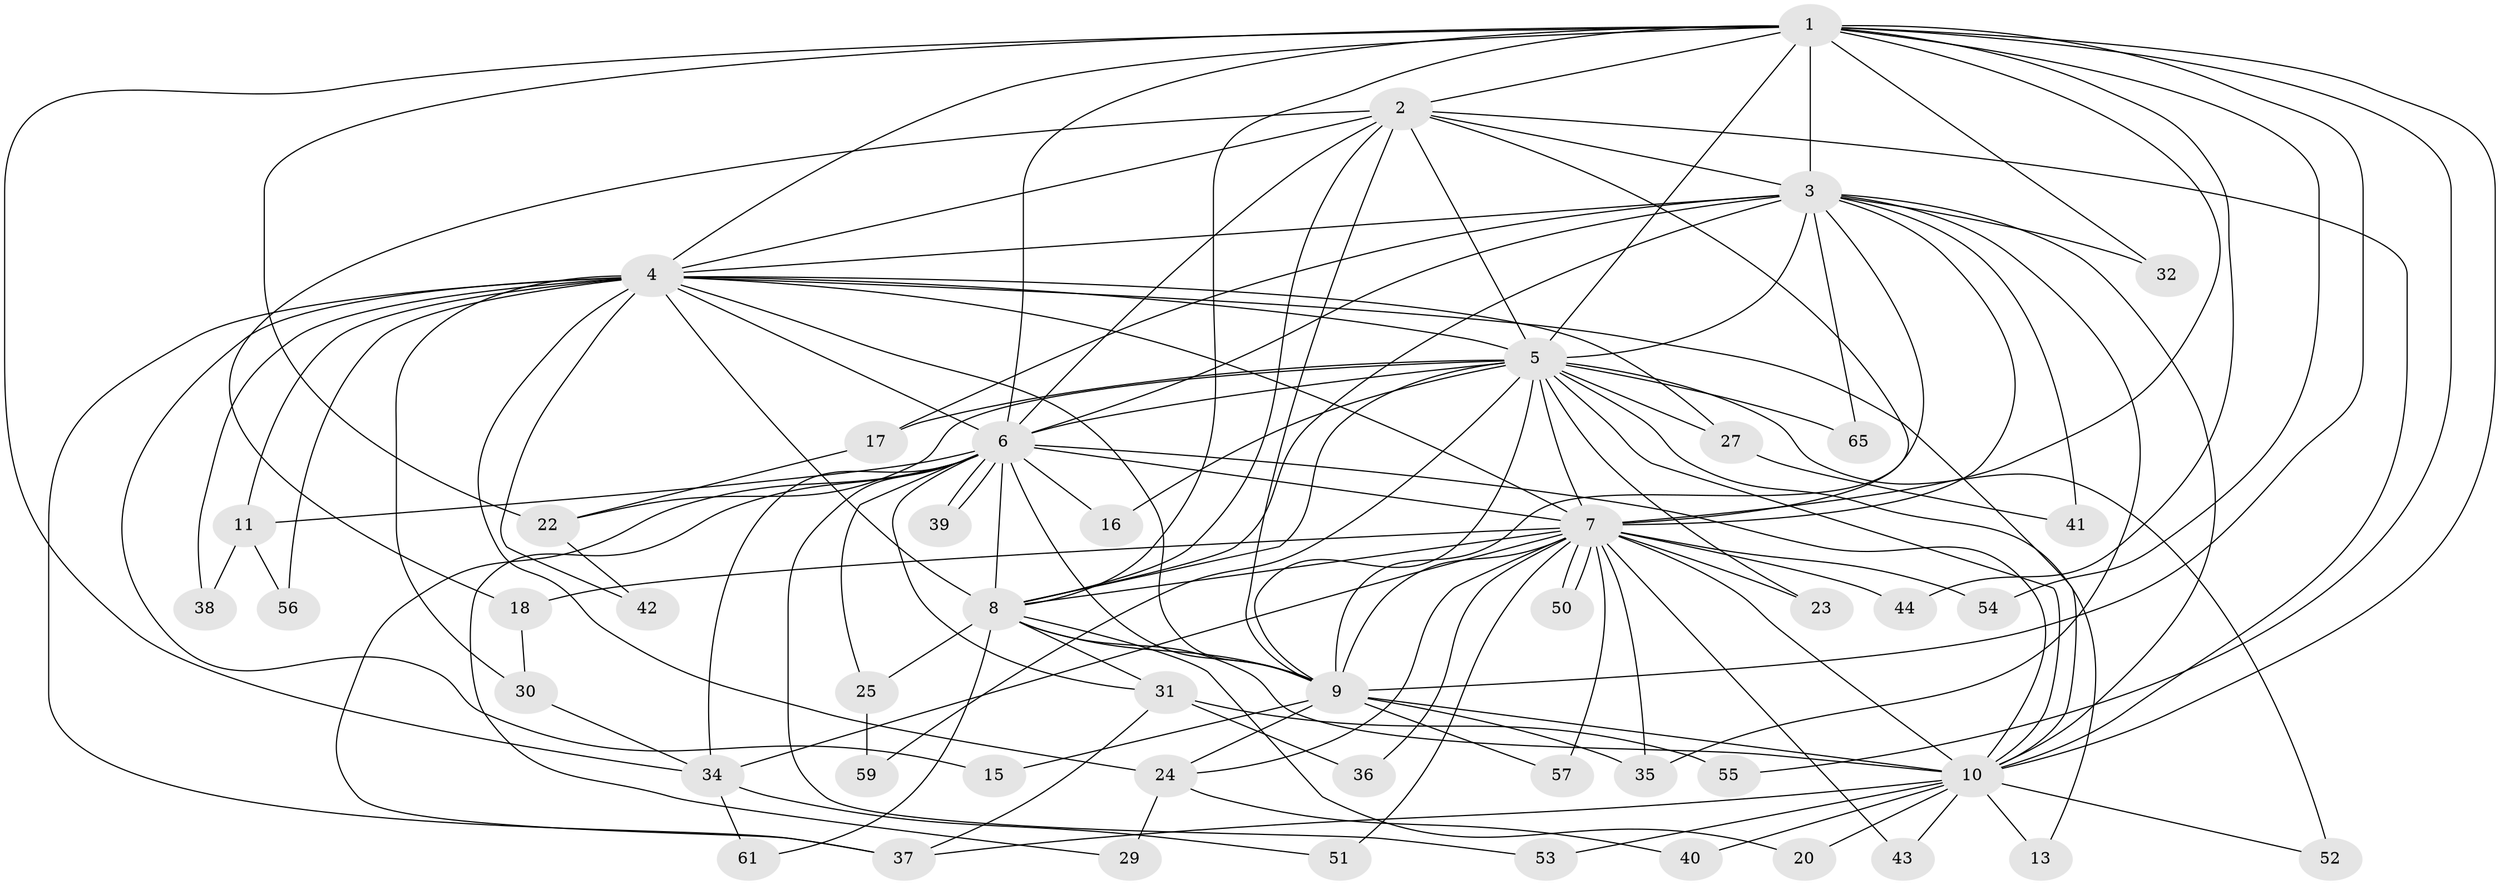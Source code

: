 // Generated by graph-tools (version 1.1) at 2025/51/02/27/25 19:51:46]
// undirected, 48 vertices, 128 edges
graph export_dot {
graph [start="1"]
  node [color=gray90,style=filled];
  1 [super="+62"];
  2 [super="+48"];
  3 [super="+12"];
  4 [super="+19"];
  5 [super="+63"];
  6 [super="+21"];
  7 [super="+14"];
  8 [super="+49"];
  9 [super="+45"];
  10 [super="+28"];
  11;
  13;
  15 [super="+60"];
  16;
  17;
  18 [super="+47"];
  20;
  22 [super="+64"];
  23;
  24 [super="+26"];
  25;
  27 [super="+33"];
  29;
  30;
  31 [super="+58"];
  32;
  34 [super="+66"];
  35;
  36;
  37 [super="+46"];
  38;
  39;
  40;
  41;
  42;
  43;
  44;
  50;
  51;
  52;
  53;
  54;
  55;
  56;
  57;
  59;
  61;
  65;
  1 -- 2;
  1 -- 3 [weight=2];
  1 -- 4;
  1 -- 5 [weight=2];
  1 -- 6;
  1 -- 7;
  1 -- 8;
  1 -- 9;
  1 -- 10;
  1 -- 32;
  1 -- 44;
  1 -- 54;
  1 -- 55;
  1 -- 34;
  1 -- 22;
  2 -- 3;
  2 -- 4;
  2 -- 5;
  2 -- 6;
  2 -- 7;
  2 -- 8;
  2 -- 9;
  2 -- 10 [weight=2];
  2 -- 18;
  3 -- 4 [weight=2];
  3 -- 5;
  3 -- 6;
  3 -- 7;
  3 -- 8;
  3 -- 9;
  3 -- 10;
  3 -- 17;
  3 -- 32;
  3 -- 35;
  3 -- 41;
  3 -- 65;
  4 -- 5;
  4 -- 6;
  4 -- 7;
  4 -- 8 [weight=2];
  4 -- 9;
  4 -- 10;
  4 -- 11;
  4 -- 15 [weight=2];
  4 -- 27 [weight=2];
  4 -- 30;
  4 -- 42;
  4 -- 56;
  4 -- 38;
  4 -- 24;
  4 -- 37;
  5 -- 6;
  5 -- 7;
  5 -- 8;
  5 -- 9;
  5 -- 10;
  5 -- 13;
  5 -- 16;
  5 -- 17;
  5 -- 22;
  5 -- 23;
  5 -- 52;
  5 -- 59;
  5 -- 65;
  5 -- 27;
  6 -- 7;
  6 -- 8 [weight=2];
  6 -- 9;
  6 -- 10;
  6 -- 11;
  6 -- 16;
  6 -- 25;
  6 -- 29;
  6 -- 31;
  6 -- 37;
  6 -- 39;
  6 -- 39;
  6 -- 53;
  6 -- 34;
  7 -- 8;
  7 -- 9 [weight=2];
  7 -- 10 [weight=2];
  7 -- 23;
  7 -- 24;
  7 -- 34;
  7 -- 35;
  7 -- 36;
  7 -- 43;
  7 -- 44;
  7 -- 50;
  7 -- 50;
  7 -- 51;
  7 -- 54;
  7 -- 57;
  7 -- 18 [weight=2];
  8 -- 9;
  8 -- 10;
  8 -- 20;
  8 -- 25;
  8 -- 31;
  8 -- 61;
  9 -- 10;
  9 -- 15;
  9 -- 57;
  9 -- 35;
  9 -- 24;
  10 -- 13;
  10 -- 20;
  10 -- 37;
  10 -- 40;
  10 -- 43;
  10 -- 52;
  10 -- 53;
  11 -- 38;
  11 -- 56;
  17 -- 22;
  18 -- 30;
  22 -- 42;
  24 -- 29;
  24 -- 40;
  25 -- 59;
  27 -- 41;
  30 -- 34;
  31 -- 36;
  31 -- 55;
  31 -- 37;
  34 -- 51;
  34 -- 61;
}
